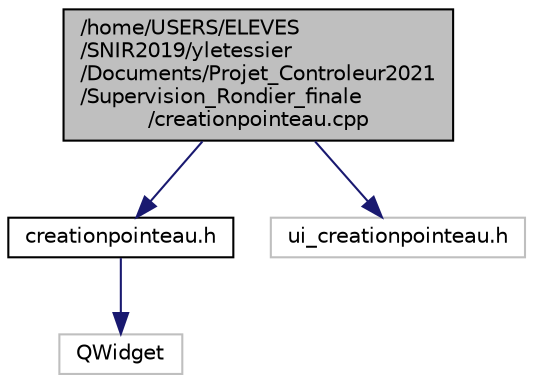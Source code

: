 digraph "/home/USERS/ELEVES/SNIR2019/yletessier/Documents/Projet_Controleur2021/Supervision_Rondier_finale/creationpointeau.cpp"
{
  edge [fontname="Helvetica",fontsize="10",labelfontname="Helvetica",labelfontsize="10"];
  node [fontname="Helvetica",fontsize="10",shape=record];
  Node0 [label="/home/USERS/ELEVES\l/SNIR2019/yletessier\l/Documents/Projet_Controleur2021\l/Supervision_Rondier_finale\l/creationpointeau.cpp",height=0.2,width=0.4,color="black", fillcolor="grey75", style="filled", fontcolor="black"];
  Node0 -> Node1 [color="midnightblue",fontsize="10",style="solid",fontname="Helvetica"];
  Node1 [label="creationpointeau.h",height=0.2,width=0.4,color="black", fillcolor="white", style="filled",URL="$creationpointeau_8h.html",tooltip="The CreationPointeau class. "];
  Node1 -> Node2 [color="midnightblue",fontsize="10",style="solid",fontname="Helvetica"];
  Node2 [label="QWidget",height=0.2,width=0.4,color="grey75", fillcolor="white", style="filled"];
  Node0 -> Node3 [color="midnightblue",fontsize="10",style="solid",fontname="Helvetica"];
  Node3 [label="ui_creationpointeau.h",height=0.2,width=0.4,color="grey75", fillcolor="white", style="filled"];
}
